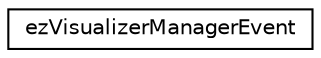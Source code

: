 digraph "Graphical Class Hierarchy"
{
 // LATEX_PDF_SIZE
  edge [fontname="Helvetica",fontsize="10",labelfontname="Helvetica",labelfontsize="10"];
  node [fontname="Helvetica",fontsize="10",shape=record];
  rankdir="LR";
  Node0 [label="ezVisualizerManagerEvent",height=0.2,width=0.4,color="black", fillcolor="white", style="filled",URL="$d6/d71/structez_visualizer_manager_event.htm",tooltip=" "];
}
